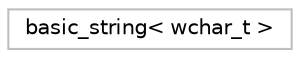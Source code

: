 digraph "Graphical Class Hierarchy"
{
 // LATEX_PDF_SIZE
  edge [fontname="Helvetica",fontsize="10",labelfontname="Helvetica",labelfontsize="10"];
  node [fontname="Helvetica",fontsize="10",shape=record];
  rankdir="LR";
  Node0 [label="basic_string\< wchar_t \>",height=0.2,width=0.4,color="grey75", fillcolor="white", style="filled",tooltip=" "];
}
